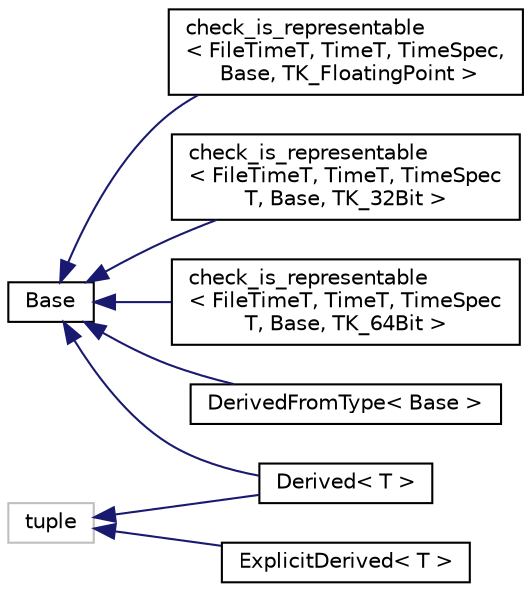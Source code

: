 digraph "Graphical Class Hierarchy"
{
  edge [fontname="Helvetica",fontsize="10",labelfontname="Helvetica",labelfontsize="10"];
  node [fontname="Helvetica",fontsize="10",shape=record];
  rankdir="LR";
  Node3283 [label="Base",height=0.2,width=0.4,color="black", fillcolor="white", style="filled",URL="$struct_base.html"];
  Node3283 -> Node3284 [dir="back",color="midnightblue",fontsize="10",style="solid",fontname="Helvetica"];
  Node3284 [label="check_is_representable\l\< FileTimeT, TimeT, TimeSpec,\l Base, TK_FloatingPoint \>",height=0.2,width=0.4,color="black", fillcolor="white", style="filled",URL="$structcheck__is__representable_3_01_file_time_t_00_01_time_t_00_01_time_spec_00_01_base_00_01_t_k___floating_point_01_4.html"];
  Node3283 -> Node3285 [dir="back",color="midnightblue",fontsize="10",style="solid",fontname="Helvetica"];
  Node3285 [label="check_is_representable\l\< FileTimeT, TimeT, TimeSpec\lT, Base, TK_32Bit \>",height=0.2,width=0.4,color="black", fillcolor="white", style="filled",URL="$structcheck__is__representable_3_01_file_time_t_00_01_time_t_00_01_time_spec_t_00_01_base_00_01_t_k__32_bit_01_4.html"];
  Node3283 -> Node3286 [dir="back",color="midnightblue",fontsize="10",style="solid",fontname="Helvetica"];
  Node3286 [label="check_is_representable\l\< FileTimeT, TimeT, TimeSpec\lT, Base, TK_64Bit \>",height=0.2,width=0.4,color="black", fillcolor="white", style="filled",URL="$structcheck__is__representable_3_01_file_time_t_00_01_time_t_00_01_time_spec_t_00_01_base_00_01_t_k__64_bit_01_4.html"];
  Node3283 -> Node0 [dir="back",color="midnightblue",fontsize="10",style="solid",fontname="Helvetica"];
  Node0 [label="Derived\< T \>",height=0.2,width=0.4,color="black", fillcolor="white", style="filled",URL="$struct_derived.html"];
  Node3283 -> Node3287 [dir="back",color="midnightblue",fontsize="10",style="solid",fontname="Helvetica"];
  Node3287 [label="DerivedFromType\< Base \>",height=0.2,width=0.4,color="black", fillcolor="white", style="filled",URL="$struct_derived_from_type.html"];
  Node755 [label="tuple",height=0.2,width=0.4,color="grey75", fillcolor="white", style="filled"];
  Node755 -> Node0 [dir="back",color="midnightblue",fontsize="10",style="solid",fontname="Helvetica"];
  Node755 -> Node757 [dir="back",color="midnightblue",fontsize="10",style="solid",fontname="Helvetica"];
  Node757 [label="ExplicitDerived\< T \>",height=0.2,width=0.4,color="black", fillcolor="white", style="filled",URL="$struct_explicit_derived.html"];
}
